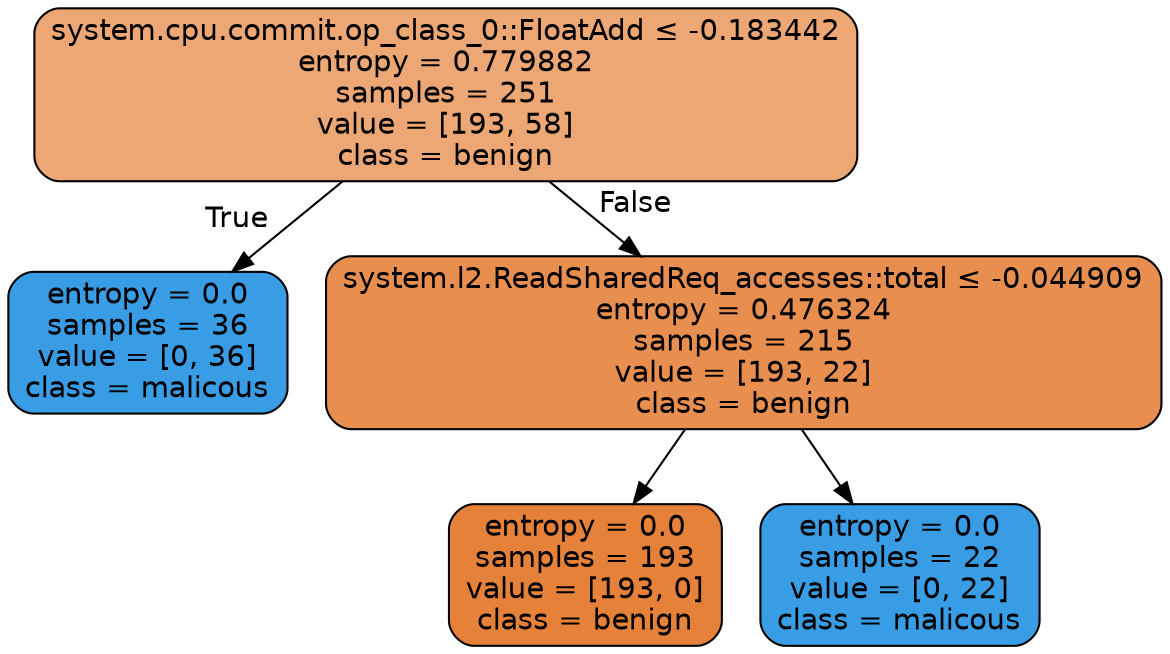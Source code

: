 digraph Tree {
node [shape=box, style="filled, rounded", color="black", fontname=helvetica] ;
edge [fontname=helvetica] ;
0 [label=<system.cpu.commit.op_class_0::FloatAdd &le; -0.183442<br/>entropy = 0.779882<br/>samples = 251<br/>value = [193, 58]<br/>class = benign>, fillcolor="#eda775"] ;
1 [label=<entropy = 0.0<br/>samples = 36<br/>value = [0, 36]<br/>class = malicous>, fillcolor="#399de5"] ;
0 -> 1 [labeldistance=2.5, labelangle=45, headlabel="True"] ;
2 [label=<system.l2.ReadSharedReq_accesses::total &le; -0.044909<br/>entropy = 0.476324<br/>samples = 215<br/>value = [193, 22]<br/>class = benign>, fillcolor="#e88f50"] ;
0 -> 2 [labeldistance=2.5, labelangle=-45, headlabel="False"] ;
3 [label=<entropy = 0.0<br/>samples = 193<br/>value = [193, 0]<br/>class = benign>, fillcolor="#e58139"] ;
2 -> 3 ;
4 [label=<entropy = 0.0<br/>samples = 22<br/>value = [0, 22]<br/>class = malicous>, fillcolor="#399de5"] ;
2 -> 4 ;
}
